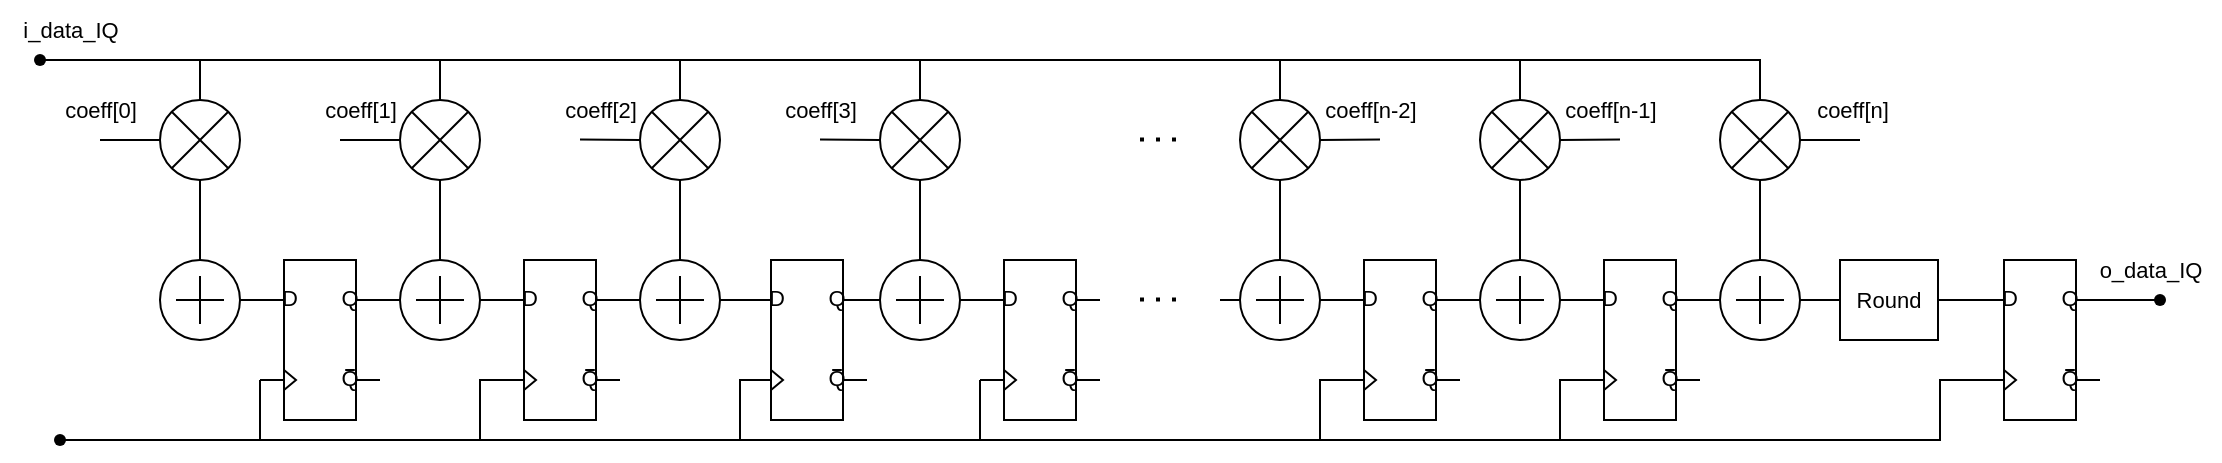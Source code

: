 <mxfile version="24.7.7">
  <diagram name="Page-1" id="74djWAOlZyXFPwXuCR93">
    <mxGraphModel dx="1430" dy="534" grid="1" gridSize="10" guides="1" tooltips="1" connect="1" arrows="1" fold="1" page="1" pageScale="1" pageWidth="827" pageHeight="1169" math="0" shadow="0">
      <root>
        <mxCell id="0" />
        <mxCell id="1" parent="0" />
        <mxCell id="VAGEMNph7jAOuAzXZeZs-1" value="" style="verticalLabelPosition=bottom;shadow=0;dashed=0;align=center;html=1;verticalAlign=top;shape=mxgraph.electrical.abstract.summation_point;" vertex="1" parent="1">
          <mxGeometry x="120" y="400" width="40" height="40" as="geometry" />
        </mxCell>
        <mxCell id="VAGEMNph7jAOuAzXZeZs-2" value="" style="verticalLabelPosition=bottom;shadow=0;dashed=0;align=center;html=1;verticalAlign=top;shape=mxgraph.electrical.abstract.multiplier;" vertex="1" parent="1">
          <mxGeometry x="120" y="320" width="40" height="40" as="geometry" />
        </mxCell>
        <mxCell id="VAGEMNph7jAOuAzXZeZs-3" value="" style="verticalLabelPosition=bottom;shadow=0;dashed=0;align=center;html=1;verticalAlign=top;shape=mxgraph.electrical.logic_gates.d_type_flip-flop;" vertex="1" parent="1">
          <mxGeometry x="170" y="400" width="60" height="80" as="geometry" />
        </mxCell>
        <mxCell id="VAGEMNph7jAOuAzXZeZs-13" value="" style="verticalLabelPosition=bottom;shadow=0;dashed=0;align=center;html=1;verticalAlign=top;shape=mxgraph.electrical.abstract.summation_point;" vertex="1" parent="1">
          <mxGeometry x="240" y="400" width="40" height="40" as="geometry" />
        </mxCell>
        <mxCell id="VAGEMNph7jAOuAzXZeZs-14" value="" style="verticalLabelPosition=bottom;shadow=0;dashed=0;align=center;html=1;verticalAlign=top;shape=mxgraph.electrical.abstract.multiplier;" vertex="1" parent="1">
          <mxGeometry x="240" y="320" width="40" height="40" as="geometry" />
        </mxCell>
        <mxCell id="VAGEMNph7jAOuAzXZeZs-15" value="" style="verticalLabelPosition=bottom;shadow=0;dashed=0;align=center;html=1;verticalAlign=top;shape=mxgraph.electrical.logic_gates.d_type_flip-flop;" vertex="1" parent="1">
          <mxGeometry x="290" y="400" width="60" height="80" as="geometry" />
        </mxCell>
        <mxCell id="VAGEMNph7jAOuAzXZeZs-16" value="" style="verticalLabelPosition=bottom;shadow=0;dashed=0;align=center;html=1;verticalAlign=top;shape=mxgraph.electrical.abstract.summation_point;" vertex="1" parent="1">
          <mxGeometry x="360" y="400" width="40" height="40" as="geometry" />
        </mxCell>
        <mxCell id="VAGEMNph7jAOuAzXZeZs-17" value="" style="verticalLabelPosition=bottom;shadow=0;dashed=0;align=center;html=1;verticalAlign=top;shape=mxgraph.electrical.abstract.multiplier;" vertex="1" parent="1">
          <mxGeometry x="360" y="320" width="40" height="40" as="geometry" />
        </mxCell>
        <mxCell id="VAGEMNph7jAOuAzXZeZs-18" value="" style="verticalLabelPosition=bottom;shadow=0;dashed=0;align=center;html=1;verticalAlign=top;shape=mxgraph.electrical.logic_gates.d_type_flip-flop;" vertex="1" parent="1">
          <mxGeometry x="413.5" y="400" width="60" height="80" as="geometry" />
        </mxCell>
        <mxCell id="VAGEMNph7jAOuAzXZeZs-19" value="" style="verticalLabelPosition=bottom;shadow=0;dashed=0;align=center;html=1;verticalAlign=top;shape=mxgraph.electrical.abstract.summation_point;" vertex="1" parent="1">
          <mxGeometry x="480" y="400" width="40" height="40" as="geometry" />
        </mxCell>
        <mxCell id="VAGEMNph7jAOuAzXZeZs-20" value="" style="verticalLabelPosition=bottom;shadow=0;dashed=0;align=center;html=1;verticalAlign=top;shape=mxgraph.electrical.abstract.multiplier;" vertex="1" parent="1">
          <mxGeometry x="480" y="320" width="40" height="40" as="geometry" />
        </mxCell>
        <mxCell id="VAGEMNph7jAOuAzXZeZs-21" value="" style="verticalLabelPosition=bottom;shadow=0;dashed=0;align=center;html=1;verticalAlign=top;shape=mxgraph.electrical.logic_gates.d_type_flip-flop;" vertex="1" parent="1">
          <mxGeometry x="530" y="400" width="60" height="80" as="geometry" />
        </mxCell>
        <mxCell id="VAGEMNph7jAOuAzXZeZs-28" value="" style="verticalLabelPosition=bottom;shadow=0;dashed=0;align=center;html=1;verticalAlign=top;shape=mxgraph.electrical.abstract.summation_point;" vertex="1" parent="1">
          <mxGeometry x="660" y="400" width="40" height="40" as="geometry" />
        </mxCell>
        <mxCell id="VAGEMNph7jAOuAzXZeZs-29" value="" style="verticalLabelPosition=bottom;shadow=0;dashed=0;align=center;html=1;verticalAlign=top;shape=mxgraph.electrical.abstract.multiplier;" vertex="1" parent="1">
          <mxGeometry x="660" y="320" width="40" height="40" as="geometry" />
        </mxCell>
        <mxCell id="VAGEMNph7jAOuAzXZeZs-30" value="" style="verticalLabelPosition=bottom;shadow=0;dashed=0;align=center;html=1;verticalAlign=top;shape=mxgraph.electrical.logic_gates.d_type_flip-flop;" vertex="1" parent="1">
          <mxGeometry x="710" y="400" width="60" height="80" as="geometry" />
        </mxCell>
        <mxCell id="VAGEMNph7jAOuAzXZeZs-31" value="" style="verticalLabelPosition=bottom;shadow=0;dashed=0;align=center;html=1;verticalAlign=top;shape=mxgraph.electrical.abstract.summation_point;" vertex="1" parent="1">
          <mxGeometry x="780" y="400" width="40" height="40" as="geometry" />
        </mxCell>
        <mxCell id="VAGEMNph7jAOuAzXZeZs-32" value="" style="verticalLabelPosition=bottom;shadow=0;dashed=0;align=center;html=1;verticalAlign=top;shape=mxgraph.electrical.abstract.multiplier;" vertex="1" parent="1">
          <mxGeometry x="780" y="320" width="40" height="40" as="geometry" />
        </mxCell>
        <mxCell id="VAGEMNph7jAOuAzXZeZs-33" value="" style="verticalLabelPosition=bottom;shadow=0;dashed=0;align=center;html=1;verticalAlign=top;shape=mxgraph.electrical.logic_gates.d_type_flip-flop;" vertex="1" parent="1">
          <mxGeometry x="830" y="400" width="60" height="80" as="geometry" />
        </mxCell>
        <mxCell id="VAGEMNph7jAOuAzXZeZs-58" value="" style="shape=waypoint;sketch=0;fillStyle=solid;size=6;pointerEvents=1;points=[];fillColor=none;resizable=0;rotatable=0;perimeter=centerPerimeter;snapToPoint=1;strokeColor=default;rounded=0;align=center;verticalAlign=middle;fontFamily=Helvetica;fontSize=11;fontColor=default;labelBackgroundColor=default;" vertex="1" parent="1">
          <mxGeometry x="50" y="290" width="20" height="20" as="geometry" />
        </mxCell>
        <mxCell id="VAGEMNph7jAOuAzXZeZs-61" style="edgeStyle=orthogonalEdgeStyle;rounded=0;orthogonalLoop=1;jettySize=auto;html=1;entryX=0.5;entryY=0;entryDx=0;entryDy=0;entryPerimeter=0;strokeColor=default;align=center;verticalAlign=middle;fontFamily=Helvetica;fontSize=11;fontColor=default;labelBackgroundColor=default;endArrow=none;endFill=0;" edge="1" parent="1" source="VAGEMNph7jAOuAzXZeZs-58" target="VAGEMNph7jAOuAzXZeZs-2">
          <mxGeometry relative="1" as="geometry" />
        </mxCell>
        <mxCell id="VAGEMNph7jAOuAzXZeZs-62" style="edgeStyle=orthogonalEdgeStyle;rounded=0;orthogonalLoop=1;jettySize=auto;html=1;entryX=0.5;entryY=0;entryDx=0;entryDy=0;entryPerimeter=0;strokeColor=default;align=center;verticalAlign=middle;fontFamily=Helvetica;fontSize=11;fontColor=default;labelBackgroundColor=default;endArrow=none;endFill=0;" edge="1" parent="1" source="VAGEMNph7jAOuAzXZeZs-58" target="VAGEMNph7jAOuAzXZeZs-14">
          <mxGeometry relative="1" as="geometry" />
        </mxCell>
        <mxCell id="VAGEMNph7jAOuAzXZeZs-63" style="edgeStyle=orthogonalEdgeStyle;rounded=0;orthogonalLoop=1;jettySize=auto;html=1;entryX=0.5;entryY=0;entryDx=0;entryDy=0;entryPerimeter=0;strokeColor=default;align=center;verticalAlign=middle;fontFamily=Helvetica;fontSize=11;fontColor=default;labelBackgroundColor=default;endArrow=none;endFill=0;" edge="1" parent="1" source="VAGEMNph7jAOuAzXZeZs-58" target="VAGEMNph7jAOuAzXZeZs-17">
          <mxGeometry relative="1" as="geometry" />
        </mxCell>
        <mxCell id="VAGEMNph7jAOuAzXZeZs-64" style="edgeStyle=orthogonalEdgeStyle;rounded=0;orthogonalLoop=1;jettySize=auto;html=1;entryX=0.5;entryY=0;entryDx=0;entryDy=0;entryPerimeter=0;strokeColor=default;align=center;verticalAlign=middle;fontFamily=Helvetica;fontSize=11;fontColor=default;labelBackgroundColor=default;endArrow=none;endFill=0;" edge="1" parent="1" source="VAGEMNph7jAOuAzXZeZs-58" target="VAGEMNph7jAOuAzXZeZs-20">
          <mxGeometry relative="1" as="geometry" />
        </mxCell>
        <mxCell id="VAGEMNph7jAOuAzXZeZs-73" value="" style="endArrow=none;dashed=1;html=1;dashPattern=1 3;strokeWidth=2;rounded=0;" edge="1" parent="1">
          <mxGeometry width="50" height="50" relative="1" as="geometry">
            <mxPoint x="610" y="339.76" as="sourcePoint" />
            <mxPoint x="630" y="339.76" as="targetPoint" />
          </mxGeometry>
        </mxCell>
        <mxCell id="VAGEMNph7jAOuAzXZeZs-74" value="" style="endArrow=none;dashed=1;html=1;dashPattern=1 3;strokeWidth=2;rounded=0;" edge="1" parent="1">
          <mxGeometry width="50" height="50" relative="1" as="geometry">
            <mxPoint x="610" y="419.76" as="sourcePoint" />
            <mxPoint x="630" y="419.76" as="targetPoint" />
          </mxGeometry>
        </mxCell>
        <mxCell id="VAGEMNph7jAOuAzXZeZs-77" style="edgeStyle=orthogonalEdgeStyle;rounded=0;orthogonalLoop=1;jettySize=auto;html=1;entryX=0.5;entryY=0;entryDx=0;entryDy=0;entryPerimeter=0;strokeColor=default;align=center;verticalAlign=middle;fontFamily=Helvetica;fontSize=11;fontColor=default;labelBackgroundColor=default;endArrow=none;endFill=0;" edge="1" parent="1" source="VAGEMNph7jAOuAzXZeZs-58" target="VAGEMNph7jAOuAzXZeZs-29">
          <mxGeometry relative="1" as="geometry" />
        </mxCell>
        <mxCell id="VAGEMNph7jAOuAzXZeZs-78" style="edgeStyle=orthogonalEdgeStyle;rounded=0;orthogonalLoop=1;jettySize=auto;html=1;entryX=0.5;entryY=0;entryDx=0;entryDy=0;entryPerimeter=0;strokeColor=default;endArrow=none;endFill=0;" edge="1" parent="1" source="VAGEMNph7jAOuAzXZeZs-58" target="VAGEMNph7jAOuAzXZeZs-32">
          <mxGeometry relative="1" as="geometry" />
        </mxCell>
        <mxCell id="VAGEMNph7jAOuAzXZeZs-80" style="edgeStyle=orthogonalEdgeStyle;rounded=0;orthogonalLoop=1;jettySize=auto;html=1;exitX=0.5;exitY=1;exitDx=0;exitDy=0;exitPerimeter=0;entryX=0.5;entryY=0;entryDx=0;entryDy=0;entryPerimeter=0;endArrow=none;endFill=0;" edge="1" parent="1" source="VAGEMNph7jAOuAzXZeZs-2" target="VAGEMNph7jAOuAzXZeZs-1">
          <mxGeometry relative="1" as="geometry" />
        </mxCell>
        <mxCell id="VAGEMNph7jAOuAzXZeZs-81" style="edgeStyle=orthogonalEdgeStyle;shape=connector;rounded=0;orthogonalLoop=1;jettySize=auto;html=1;exitX=1;exitY=0.5;exitDx=0;exitDy=0;exitPerimeter=0;entryX=0;entryY=0.25;entryDx=0;entryDy=0;entryPerimeter=0;strokeColor=default;align=center;verticalAlign=middle;fontFamily=Helvetica;fontSize=11;fontColor=default;labelBackgroundColor=default;endArrow=none;endFill=0;" edge="1" parent="1" source="VAGEMNph7jAOuAzXZeZs-1" target="VAGEMNph7jAOuAzXZeZs-3">
          <mxGeometry relative="1" as="geometry" />
        </mxCell>
        <mxCell id="VAGEMNph7jAOuAzXZeZs-82" style="edgeStyle=orthogonalEdgeStyle;shape=connector;rounded=0;orthogonalLoop=1;jettySize=auto;html=1;exitX=1;exitY=0.25;exitDx=0;exitDy=0;exitPerimeter=0;entryX=0;entryY=0.5;entryDx=0;entryDy=0;entryPerimeter=0;strokeColor=default;align=center;verticalAlign=middle;fontFamily=Helvetica;fontSize=11;fontColor=default;labelBackgroundColor=default;endArrow=none;endFill=0;" edge="1" parent="1" source="VAGEMNph7jAOuAzXZeZs-3" target="VAGEMNph7jAOuAzXZeZs-13">
          <mxGeometry relative="1" as="geometry" />
        </mxCell>
        <mxCell id="VAGEMNph7jAOuAzXZeZs-83" style="edgeStyle=orthogonalEdgeStyle;shape=connector;rounded=0;orthogonalLoop=1;jettySize=auto;html=1;exitX=1;exitY=0.5;exitDx=0;exitDy=0;exitPerimeter=0;entryX=0;entryY=0.25;entryDx=0;entryDy=0;entryPerimeter=0;strokeColor=default;align=center;verticalAlign=middle;fontFamily=Helvetica;fontSize=11;fontColor=default;labelBackgroundColor=default;endArrow=none;endFill=0;" edge="1" parent="1" source="VAGEMNph7jAOuAzXZeZs-13" target="VAGEMNph7jAOuAzXZeZs-15">
          <mxGeometry relative="1" as="geometry" />
        </mxCell>
        <mxCell id="VAGEMNph7jAOuAzXZeZs-84" style="edgeStyle=orthogonalEdgeStyle;shape=connector;rounded=0;orthogonalLoop=1;jettySize=auto;html=1;exitX=1;exitY=0.25;exitDx=0;exitDy=0;exitPerimeter=0;entryX=0;entryY=0.5;entryDx=0;entryDy=0;entryPerimeter=0;strokeColor=default;align=center;verticalAlign=middle;fontFamily=Helvetica;fontSize=11;fontColor=default;labelBackgroundColor=default;endArrow=none;endFill=0;" edge="1" parent="1" source="VAGEMNph7jAOuAzXZeZs-15" target="VAGEMNph7jAOuAzXZeZs-16">
          <mxGeometry relative="1" as="geometry" />
        </mxCell>
        <mxCell id="VAGEMNph7jAOuAzXZeZs-85" style="edgeStyle=orthogonalEdgeStyle;shape=connector;rounded=0;orthogonalLoop=1;jettySize=auto;html=1;exitX=1;exitY=0.5;exitDx=0;exitDy=0;exitPerimeter=0;entryX=0.102;entryY=0.246;entryDx=0;entryDy=0;entryPerimeter=0;strokeColor=default;align=center;verticalAlign=middle;fontFamily=Helvetica;fontSize=11;fontColor=default;labelBackgroundColor=default;endArrow=none;endFill=0;" edge="1" parent="1" source="VAGEMNph7jAOuAzXZeZs-16" target="VAGEMNph7jAOuAzXZeZs-18">
          <mxGeometry relative="1" as="geometry" />
        </mxCell>
        <mxCell id="VAGEMNph7jAOuAzXZeZs-86" style="edgeStyle=orthogonalEdgeStyle;shape=connector;rounded=0;orthogonalLoop=1;jettySize=auto;html=1;exitX=1;exitY=0.25;exitDx=0;exitDy=0;exitPerimeter=0;entryX=0;entryY=0.5;entryDx=0;entryDy=0;entryPerimeter=0;strokeColor=default;align=center;verticalAlign=middle;fontFamily=Helvetica;fontSize=11;fontColor=default;labelBackgroundColor=default;endArrow=none;endFill=0;" edge="1" parent="1" source="VAGEMNph7jAOuAzXZeZs-18" target="VAGEMNph7jAOuAzXZeZs-19">
          <mxGeometry relative="1" as="geometry" />
        </mxCell>
        <mxCell id="VAGEMNph7jAOuAzXZeZs-87" style="edgeStyle=orthogonalEdgeStyle;shape=connector;rounded=0;orthogonalLoop=1;jettySize=auto;html=1;exitX=1;exitY=0.5;exitDx=0;exitDy=0;exitPerimeter=0;entryX=0;entryY=0.25;entryDx=0;entryDy=0;entryPerimeter=0;strokeColor=default;align=center;verticalAlign=middle;fontFamily=Helvetica;fontSize=11;fontColor=default;labelBackgroundColor=default;endArrow=none;endFill=0;" edge="1" parent="1" source="VAGEMNph7jAOuAzXZeZs-19" target="VAGEMNph7jAOuAzXZeZs-21">
          <mxGeometry relative="1" as="geometry" />
        </mxCell>
        <mxCell id="VAGEMNph7jAOuAzXZeZs-91" style="edgeStyle=orthogonalEdgeStyle;shape=connector;rounded=0;orthogonalLoop=1;jettySize=auto;html=1;exitX=1;exitY=0.25;exitDx=0;exitDy=0;exitPerimeter=0;entryX=0;entryY=0.5;entryDx=0;entryDy=0;entryPerimeter=0;strokeColor=default;align=center;verticalAlign=middle;fontFamily=Helvetica;fontSize=11;fontColor=default;labelBackgroundColor=default;endArrow=none;endFill=0;" edge="1" parent="1" target="VAGEMNph7jAOuAzXZeZs-28">
          <mxGeometry relative="1" as="geometry">
            <mxPoint x="650" y="420" as="sourcePoint" />
          </mxGeometry>
        </mxCell>
        <mxCell id="VAGEMNph7jAOuAzXZeZs-92" style="edgeStyle=orthogonalEdgeStyle;shape=connector;rounded=0;orthogonalLoop=1;jettySize=auto;html=1;exitX=1;exitY=0.5;exitDx=0;exitDy=0;exitPerimeter=0;entryX=0;entryY=0.25;entryDx=0;entryDy=0;entryPerimeter=0;strokeColor=default;align=center;verticalAlign=middle;fontFamily=Helvetica;fontSize=11;fontColor=default;labelBackgroundColor=default;endArrow=none;endFill=0;" edge="1" parent="1" source="VAGEMNph7jAOuAzXZeZs-28" target="VAGEMNph7jAOuAzXZeZs-30">
          <mxGeometry relative="1" as="geometry" />
        </mxCell>
        <mxCell id="VAGEMNph7jAOuAzXZeZs-93" style="edgeStyle=orthogonalEdgeStyle;shape=connector;rounded=0;orthogonalLoop=1;jettySize=auto;html=1;exitX=1;exitY=0.25;exitDx=0;exitDy=0;exitPerimeter=0;entryX=0;entryY=0.5;entryDx=0;entryDy=0;entryPerimeter=0;strokeColor=default;align=center;verticalAlign=middle;fontFamily=Helvetica;fontSize=11;fontColor=default;labelBackgroundColor=default;endArrow=none;endFill=0;" edge="1" parent="1" source="VAGEMNph7jAOuAzXZeZs-30" target="VAGEMNph7jAOuAzXZeZs-31">
          <mxGeometry relative="1" as="geometry" />
        </mxCell>
        <mxCell id="VAGEMNph7jAOuAzXZeZs-94" style="edgeStyle=orthogonalEdgeStyle;shape=connector;rounded=0;orthogonalLoop=1;jettySize=auto;html=1;exitX=1;exitY=0.5;exitDx=0;exitDy=0;exitPerimeter=0;entryX=0;entryY=0.25;entryDx=0;entryDy=0;entryPerimeter=0;strokeColor=default;align=center;verticalAlign=middle;fontFamily=Helvetica;fontSize=11;fontColor=default;labelBackgroundColor=default;endArrow=none;endFill=0;" edge="1" parent="1" source="VAGEMNph7jAOuAzXZeZs-31" target="VAGEMNph7jAOuAzXZeZs-33">
          <mxGeometry relative="1" as="geometry" />
        </mxCell>
        <mxCell id="VAGEMNph7jAOuAzXZeZs-95" style="edgeStyle=orthogonalEdgeStyle;shape=connector;rounded=0;orthogonalLoop=1;jettySize=auto;html=1;exitX=0.5;exitY=1;exitDx=0;exitDy=0;exitPerimeter=0;entryX=0.5;entryY=0;entryDx=0;entryDy=0;entryPerimeter=0;strokeColor=default;align=center;verticalAlign=middle;fontFamily=Helvetica;fontSize=11;fontColor=default;labelBackgroundColor=default;endArrow=none;endFill=0;" edge="1" parent="1" source="VAGEMNph7jAOuAzXZeZs-14" target="VAGEMNph7jAOuAzXZeZs-13">
          <mxGeometry relative="1" as="geometry" />
        </mxCell>
        <mxCell id="VAGEMNph7jAOuAzXZeZs-96" style="edgeStyle=orthogonalEdgeStyle;shape=connector;rounded=0;orthogonalLoop=1;jettySize=auto;html=1;exitX=0.5;exitY=1;exitDx=0;exitDy=0;exitPerimeter=0;entryX=0.5;entryY=0;entryDx=0;entryDy=0;entryPerimeter=0;strokeColor=default;align=center;verticalAlign=middle;fontFamily=Helvetica;fontSize=11;fontColor=default;labelBackgroundColor=default;endArrow=none;endFill=0;" edge="1" parent="1" source="VAGEMNph7jAOuAzXZeZs-17" target="VAGEMNph7jAOuAzXZeZs-16">
          <mxGeometry relative="1" as="geometry" />
        </mxCell>
        <mxCell id="VAGEMNph7jAOuAzXZeZs-97" style="edgeStyle=orthogonalEdgeStyle;shape=connector;rounded=0;orthogonalLoop=1;jettySize=auto;html=1;entryX=0.5;entryY=0;entryDx=0;entryDy=0;entryPerimeter=0;strokeColor=default;align=center;verticalAlign=middle;fontFamily=Helvetica;fontSize=11;fontColor=default;labelBackgroundColor=default;endArrow=none;endFill=0;" edge="1" parent="1" source="VAGEMNph7jAOuAzXZeZs-20" target="VAGEMNph7jAOuAzXZeZs-19">
          <mxGeometry relative="1" as="geometry" />
        </mxCell>
        <mxCell id="VAGEMNph7jAOuAzXZeZs-100" style="edgeStyle=orthogonalEdgeStyle;shape=connector;rounded=0;orthogonalLoop=1;jettySize=auto;html=1;exitX=0.5;exitY=1;exitDx=0;exitDy=0;exitPerimeter=0;entryX=0.5;entryY=0;entryDx=0;entryDy=0;entryPerimeter=0;strokeColor=default;align=center;verticalAlign=middle;fontFamily=Helvetica;fontSize=11;fontColor=default;labelBackgroundColor=default;endArrow=none;endFill=0;" edge="1" parent="1" source="VAGEMNph7jAOuAzXZeZs-29" target="VAGEMNph7jAOuAzXZeZs-28">
          <mxGeometry relative="1" as="geometry" />
        </mxCell>
        <mxCell id="VAGEMNph7jAOuAzXZeZs-101" style="edgeStyle=orthogonalEdgeStyle;shape=connector;rounded=0;orthogonalLoop=1;jettySize=auto;html=1;exitX=0.5;exitY=1;exitDx=0;exitDy=0;exitPerimeter=0;entryX=0.5;entryY=0;entryDx=0;entryDy=0;entryPerimeter=0;strokeColor=default;align=center;verticalAlign=middle;fontFamily=Helvetica;fontSize=11;fontColor=default;labelBackgroundColor=default;endArrow=none;endFill=0;" edge="1" parent="1" source="VAGEMNph7jAOuAzXZeZs-32" target="VAGEMNph7jAOuAzXZeZs-31">
          <mxGeometry relative="1" as="geometry" />
        </mxCell>
        <mxCell id="VAGEMNph7jAOuAzXZeZs-102" value="" style="shape=waypoint;sketch=0;fillStyle=solid;size=6;pointerEvents=1;points=[];fillColor=none;resizable=0;rotatable=0;perimeter=centerPerimeter;snapToPoint=1;strokeColor=default;rounded=0;align=center;verticalAlign=middle;fontFamily=Helvetica;fontSize=11;fontColor=default;labelBackgroundColor=default;" vertex="1" parent="1">
          <mxGeometry x="60" y="480" width="20" height="20" as="geometry" />
        </mxCell>
        <mxCell id="VAGEMNph7jAOuAzXZeZs-103" style="edgeStyle=orthogonalEdgeStyle;shape=connector;rounded=0;orthogonalLoop=1;jettySize=auto;html=1;entryX=0;entryY=0.75;entryDx=0;entryDy=0;entryPerimeter=0;strokeColor=default;align=center;verticalAlign=middle;fontFamily=Helvetica;fontSize=11;fontColor=default;labelBackgroundColor=default;endArrow=none;endFill=0;" edge="1" parent="1" source="VAGEMNph7jAOuAzXZeZs-102" target="VAGEMNph7jAOuAzXZeZs-3">
          <mxGeometry relative="1" as="geometry">
            <Array as="points">
              <mxPoint x="170" y="490" />
            </Array>
          </mxGeometry>
        </mxCell>
        <mxCell id="VAGEMNph7jAOuAzXZeZs-104" style="edgeStyle=orthogonalEdgeStyle;shape=connector;rounded=0;orthogonalLoop=1;jettySize=auto;html=1;entryX=0;entryY=0.75;entryDx=0;entryDy=0;entryPerimeter=0;strokeColor=default;align=center;verticalAlign=middle;fontFamily=Helvetica;fontSize=11;fontColor=default;labelBackgroundColor=default;endArrow=none;endFill=0;" edge="1" parent="1" source="VAGEMNph7jAOuAzXZeZs-102" target="VAGEMNph7jAOuAzXZeZs-15">
          <mxGeometry relative="1" as="geometry">
            <Array as="points">
              <mxPoint x="280" y="490" />
              <mxPoint x="280" y="460" />
            </Array>
          </mxGeometry>
        </mxCell>
        <mxCell id="VAGEMNph7jAOuAzXZeZs-105" style="edgeStyle=orthogonalEdgeStyle;shape=connector;rounded=0;orthogonalLoop=1;jettySize=auto;html=1;entryX=0;entryY=0.75;entryDx=0;entryDy=0;entryPerimeter=0;strokeColor=default;align=center;verticalAlign=middle;fontFamily=Helvetica;fontSize=11;fontColor=default;labelBackgroundColor=default;endArrow=none;endFill=0;" edge="1" parent="1" source="VAGEMNph7jAOuAzXZeZs-102" target="VAGEMNph7jAOuAzXZeZs-18">
          <mxGeometry relative="1" as="geometry">
            <Array as="points">
              <mxPoint x="410" y="490" />
            </Array>
          </mxGeometry>
        </mxCell>
        <mxCell id="VAGEMNph7jAOuAzXZeZs-106" style="edgeStyle=orthogonalEdgeStyle;shape=connector;rounded=0;orthogonalLoop=1;jettySize=auto;html=1;entryX=0;entryY=0.75;entryDx=0;entryDy=0;entryPerimeter=0;strokeColor=default;align=center;verticalAlign=middle;fontFamily=Helvetica;fontSize=11;fontColor=default;labelBackgroundColor=default;endArrow=none;endFill=0;" edge="1" parent="1" source="VAGEMNph7jAOuAzXZeZs-102" target="VAGEMNph7jAOuAzXZeZs-21">
          <mxGeometry relative="1" as="geometry">
            <Array as="points">
              <mxPoint x="530" y="490" />
            </Array>
          </mxGeometry>
        </mxCell>
        <mxCell id="VAGEMNph7jAOuAzXZeZs-109" style="edgeStyle=orthogonalEdgeStyle;shape=connector;rounded=0;orthogonalLoop=1;jettySize=auto;html=1;entryX=0;entryY=0.75;entryDx=0;entryDy=0;entryPerimeter=0;strokeColor=default;align=center;verticalAlign=middle;fontFamily=Helvetica;fontSize=11;fontColor=default;labelBackgroundColor=default;endArrow=none;endFill=0;" edge="1" parent="1" source="VAGEMNph7jAOuAzXZeZs-102" target="VAGEMNph7jAOuAzXZeZs-30">
          <mxGeometry relative="1" as="geometry">
            <Array as="points">
              <mxPoint x="700" y="490" />
              <mxPoint x="700" y="460" />
            </Array>
          </mxGeometry>
        </mxCell>
        <mxCell id="VAGEMNph7jAOuAzXZeZs-110" style="edgeStyle=orthogonalEdgeStyle;shape=connector;rounded=0;orthogonalLoop=1;jettySize=auto;html=1;entryX=0;entryY=0.75;entryDx=0;entryDy=0;entryPerimeter=0;strokeColor=default;align=center;verticalAlign=middle;fontFamily=Helvetica;fontSize=11;fontColor=default;labelBackgroundColor=default;endArrow=none;endFill=0;" edge="1" parent="1" source="VAGEMNph7jAOuAzXZeZs-102" target="VAGEMNph7jAOuAzXZeZs-33">
          <mxGeometry relative="1" as="geometry">
            <Array as="points">
              <mxPoint x="820" y="490" />
              <mxPoint x="820" y="460" />
            </Array>
          </mxGeometry>
        </mxCell>
        <mxCell id="VAGEMNph7jAOuAzXZeZs-115" style="edgeStyle=orthogonalEdgeStyle;shape=connector;rounded=0;orthogonalLoop=1;jettySize=auto;html=1;exitX=1;exitY=0.5;exitDx=0;exitDy=0;exitPerimeter=0;entryX=0;entryY=0.5;entryDx=0;entryDy=0;strokeColor=default;align=center;verticalAlign=middle;fontFamily=Helvetica;fontSize=11;fontColor=default;labelBackgroundColor=default;endArrow=none;endFill=0;" edge="1" parent="1" source="VAGEMNph7jAOuAzXZeZs-111" target="VAGEMNph7jAOuAzXZeZs-114">
          <mxGeometry relative="1" as="geometry" />
        </mxCell>
        <mxCell id="VAGEMNph7jAOuAzXZeZs-111" value="" style="verticalLabelPosition=bottom;shadow=0;dashed=0;align=center;html=1;verticalAlign=top;shape=mxgraph.electrical.abstract.summation_point;" vertex="1" parent="1">
          <mxGeometry x="900" y="400" width="40" height="40" as="geometry" />
        </mxCell>
        <mxCell id="VAGEMNph7jAOuAzXZeZs-112" value="" style="verticalLabelPosition=bottom;shadow=0;dashed=0;align=center;html=1;verticalAlign=top;shape=mxgraph.electrical.abstract.multiplier;" vertex="1" parent="1">
          <mxGeometry x="900" y="320" width="40" height="40" as="geometry" />
        </mxCell>
        <mxCell id="VAGEMNph7jAOuAzXZeZs-113" style="edgeStyle=orthogonalEdgeStyle;shape=connector;rounded=0;orthogonalLoop=1;jettySize=auto;html=1;exitX=1;exitY=0.25;exitDx=0;exitDy=0;exitPerimeter=0;entryX=0;entryY=0.5;entryDx=0;entryDy=0;entryPerimeter=0;strokeColor=default;align=center;verticalAlign=middle;fontFamily=Helvetica;fontSize=11;fontColor=default;labelBackgroundColor=default;endArrow=none;endFill=0;" edge="1" parent="1" source="VAGEMNph7jAOuAzXZeZs-33" target="VAGEMNph7jAOuAzXZeZs-111">
          <mxGeometry relative="1" as="geometry" />
        </mxCell>
        <mxCell id="VAGEMNph7jAOuAzXZeZs-114" value="Round" style="rounded=0;whiteSpace=wrap;html=1;fontFamily=Helvetica;fontSize=11;fontColor=default;labelBackgroundColor=default;" vertex="1" parent="1">
          <mxGeometry x="960" y="400" width="49" height="40" as="geometry" />
        </mxCell>
        <mxCell id="VAGEMNph7jAOuAzXZeZs-116" style="edgeStyle=orthogonalEdgeStyle;shape=connector;rounded=0;orthogonalLoop=1;jettySize=auto;html=1;exitX=0.5;exitY=1;exitDx=0;exitDy=0;exitPerimeter=0;entryX=0.5;entryY=0;entryDx=0;entryDy=0;entryPerimeter=0;strokeColor=default;align=center;verticalAlign=middle;fontFamily=Helvetica;fontSize=11;fontColor=default;labelBackgroundColor=default;endArrow=none;endFill=0;" edge="1" parent="1" source="VAGEMNph7jAOuAzXZeZs-112" target="VAGEMNph7jAOuAzXZeZs-111">
          <mxGeometry relative="1" as="geometry" />
        </mxCell>
        <mxCell id="VAGEMNph7jAOuAzXZeZs-117" value="" style="verticalLabelPosition=bottom;shadow=0;dashed=0;align=center;html=1;verticalAlign=top;shape=mxgraph.electrical.logic_gates.d_type_flip-flop;" vertex="1" parent="1">
          <mxGeometry x="1030" y="400" width="60" height="80" as="geometry" />
        </mxCell>
        <mxCell id="VAGEMNph7jAOuAzXZeZs-118" style="edgeStyle=orthogonalEdgeStyle;shape=connector;rounded=0;orthogonalLoop=1;jettySize=auto;html=1;exitX=1;exitY=0.5;exitDx=0;exitDy=0;entryX=0;entryY=0.25;entryDx=0;entryDy=0;entryPerimeter=0;strokeColor=default;align=center;verticalAlign=middle;fontFamily=Helvetica;fontSize=11;fontColor=default;labelBackgroundColor=default;endArrow=none;endFill=0;" edge="1" parent="1" source="VAGEMNph7jAOuAzXZeZs-114" target="VAGEMNph7jAOuAzXZeZs-117">
          <mxGeometry relative="1" as="geometry" />
        </mxCell>
        <mxCell id="VAGEMNph7jAOuAzXZeZs-119" style="edgeStyle=orthogonalEdgeStyle;shape=connector;rounded=0;orthogonalLoop=1;jettySize=auto;html=1;entryX=0.5;entryY=0;entryDx=0;entryDy=0;entryPerimeter=0;strokeColor=default;align=center;verticalAlign=middle;fontFamily=Helvetica;fontSize=11;fontColor=default;labelBackgroundColor=default;endArrow=none;endFill=0;" edge="1" parent="1" source="VAGEMNph7jAOuAzXZeZs-58" target="VAGEMNph7jAOuAzXZeZs-112">
          <mxGeometry relative="1" as="geometry" />
        </mxCell>
        <mxCell id="VAGEMNph7jAOuAzXZeZs-120" style="edgeStyle=orthogonalEdgeStyle;shape=connector;rounded=0;orthogonalLoop=1;jettySize=auto;html=1;entryX=0;entryY=0.75;entryDx=0;entryDy=0;entryPerimeter=0;strokeColor=default;align=center;verticalAlign=middle;fontFamily=Helvetica;fontSize=11;fontColor=default;labelBackgroundColor=default;endArrow=none;endFill=0;" edge="1" parent="1" source="VAGEMNph7jAOuAzXZeZs-102" target="VAGEMNph7jAOuAzXZeZs-117">
          <mxGeometry relative="1" as="geometry">
            <Array as="points">
              <mxPoint x="1010" y="490" />
              <mxPoint x="1010" y="460" />
            </Array>
          </mxGeometry>
        </mxCell>
        <mxCell id="VAGEMNph7jAOuAzXZeZs-121" value="i_data_IQ" style="text;html=1;align=center;verticalAlign=middle;resizable=0;points=[];autosize=1;strokeColor=none;fillColor=none;fontFamily=Helvetica;fontSize=11;fontColor=default;labelBackgroundColor=default;" vertex="1" parent="1">
          <mxGeometry x="40" y="270" width="70" height="30" as="geometry" />
        </mxCell>
        <mxCell id="VAGEMNph7jAOuAzXZeZs-123" value="" style="endArrow=none;html=1;rounded=0;strokeColor=default;align=center;verticalAlign=middle;fontFamily=Helvetica;fontSize=11;fontColor=default;labelBackgroundColor=default;entryX=0;entryY=0.5;entryDx=0;entryDy=0;entryPerimeter=0;" edge="1" parent="1" target="VAGEMNph7jAOuAzXZeZs-2">
          <mxGeometry width="50" height="50" relative="1" as="geometry">
            <mxPoint x="90" y="340" as="sourcePoint" />
            <mxPoint x="640" y="520" as="targetPoint" />
          </mxGeometry>
        </mxCell>
        <mxCell id="VAGEMNph7jAOuAzXZeZs-124" value="coeff[0]" style="text;html=1;align=center;verticalAlign=middle;resizable=0;points=[];autosize=1;strokeColor=none;fillColor=none;fontFamily=Helvetica;fontSize=11;fontColor=default;labelBackgroundColor=default;" vertex="1" parent="1">
          <mxGeometry x="60" y="310" width="60" height="30" as="geometry" />
        </mxCell>
        <mxCell id="VAGEMNph7jAOuAzXZeZs-125" value="" style="endArrow=none;html=1;rounded=0;strokeColor=default;align=center;verticalAlign=middle;fontFamily=Helvetica;fontSize=11;fontColor=default;labelBackgroundColor=default;entryX=0;entryY=0.5;entryDx=0;entryDy=0;entryPerimeter=0;" edge="1" parent="1" target="VAGEMNph7jAOuAzXZeZs-14">
          <mxGeometry width="50" height="50" relative="1" as="geometry">
            <mxPoint x="210" y="340" as="sourcePoint" />
            <mxPoint x="230" y="338" as="targetPoint" />
          </mxGeometry>
        </mxCell>
        <mxCell id="VAGEMNph7jAOuAzXZeZs-126" value="" style="endArrow=none;html=1;rounded=0;strokeColor=default;align=center;verticalAlign=middle;fontFamily=Helvetica;fontSize=11;fontColor=default;labelBackgroundColor=default;entryX=0;entryY=0.5;entryDx=0;entryDy=0;entryPerimeter=0;" edge="1" parent="1" target="VAGEMNph7jAOuAzXZeZs-17">
          <mxGeometry width="50" height="50" relative="1" as="geometry">
            <mxPoint x="330" y="339.8" as="sourcePoint" />
            <mxPoint x="360" y="339.8" as="targetPoint" />
          </mxGeometry>
        </mxCell>
        <mxCell id="VAGEMNph7jAOuAzXZeZs-127" value="" style="endArrow=none;html=1;rounded=0;strokeColor=default;align=center;verticalAlign=middle;fontFamily=Helvetica;fontSize=11;fontColor=default;labelBackgroundColor=default;entryX=0;entryY=0.5;entryDx=0;entryDy=0;entryPerimeter=0;" edge="1" parent="1" target="VAGEMNph7jAOuAzXZeZs-20">
          <mxGeometry width="50" height="50" relative="1" as="geometry">
            <mxPoint x="450" y="339.8" as="sourcePoint" />
            <mxPoint x="480" y="339.8" as="targetPoint" />
          </mxGeometry>
        </mxCell>
        <mxCell id="VAGEMNph7jAOuAzXZeZs-130" value="" style="endArrow=none;html=1;rounded=0;strokeColor=default;align=center;verticalAlign=middle;fontFamily=Helvetica;fontSize=11;fontColor=default;labelBackgroundColor=default;exitX=1;exitY=0.5;exitDx=0;exitDy=0;exitPerimeter=0;" edge="1" parent="1" source="VAGEMNph7jAOuAzXZeZs-29">
          <mxGeometry width="50" height="50" relative="1" as="geometry">
            <mxPoint x="700" y="340" as="sourcePoint" />
            <mxPoint x="730" y="339.8" as="targetPoint" />
          </mxGeometry>
        </mxCell>
        <mxCell id="VAGEMNph7jAOuAzXZeZs-131" value="" style="endArrow=none;html=1;rounded=0;strokeColor=default;align=center;verticalAlign=middle;fontFamily=Helvetica;fontSize=11;fontColor=default;labelBackgroundColor=default;exitX=1;exitY=0.5;exitDx=0;exitDy=0;exitPerimeter=0;" edge="1" parent="1" source="VAGEMNph7jAOuAzXZeZs-32">
          <mxGeometry width="50" height="50" relative="1" as="geometry">
            <mxPoint x="820" y="340" as="sourcePoint" />
            <mxPoint x="850" y="339.8" as="targetPoint" />
          </mxGeometry>
        </mxCell>
        <mxCell id="VAGEMNph7jAOuAzXZeZs-132" value="" style="endArrow=none;html=1;rounded=0;strokeColor=default;align=center;verticalAlign=middle;fontFamily=Helvetica;fontSize=11;fontColor=default;labelBackgroundColor=default;exitX=1;exitY=0.5;exitDx=0;exitDy=0;exitPerimeter=0;" edge="1" parent="1" source="VAGEMNph7jAOuAzXZeZs-112">
          <mxGeometry width="50" height="50" relative="1" as="geometry">
            <mxPoint x="940" y="338.2" as="sourcePoint" />
            <mxPoint x="970" y="340" as="targetPoint" />
          </mxGeometry>
        </mxCell>
        <mxCell id="VAGEMNph7jAOuAzXZeZs-134" value="&lt;span style=&quot;background-color: transparent;&quot;&gt;coeff[2]&lt;/span&gt;" style="text;html=1;align=center;verticalAlign=middle;resizable=0;points=[];autosize=1;strokeColor=none;fillColor=none;fontFamily=Helvetica;fontSize=11;fontColor=default;labelBackgroundColor=default;fillStyle=auto;" vertex="1" parent="1">
          <mxGeometry x="310" y="310" width="60" height="30" as="geometry" />
        </mxCell>
        <mxCell id="VAGEMNph7jAOuAzXZeZs-135" value="coeff[3]" style="text;html=1;align=center;verticalAlign=middle;resizable=0;points=[];autosize=1;strokeColor=none;fillColor=none;fontFamily=Helvetica;fontSize=11;fontColor=default;labelBackgroundColor=default;" vertex="1" parent="1">
          <mxGeometry x="420" y="310" width="60" height="30" as="geometry" />
        </mxCell>
        <mxCell id="VAGEMNph7jAOuAzXZeZs-138" value="coeff[n-2]" style="text;html=1;align=center;verticalAlign=middle;resizable=0;points=[];autosize=1;strokeColor=none;fillColor=none;fontFamily=Helvetica;fontSize=11;fontColor=default;labelBackgroundColor=default;" vertex="1" parent="1">
          <mxGeometry x="690" y="310" width="70" height="30" as="geometry" />
        </mxCell>
        <mxCell id="VAGEMNph7jAOuAzXZeZs-139" value="coeff[n-1]" style="text;html=1;align=center;verticalAlign=middle;resizable=0;points=[];autosize=1;strokeColor=none;fillColor=none;fontFamily=Helvetica;fontSize=11;fontColor=default;labelBackgroundColor=default;" vertex="1" parent="1">
          <mxGeometry x="810" y="310" width="70" height="30" as="geometry" />
        </mxCell>
        <mxCell id="VAGEMNph7jAOuAzXZeZs-140" value="coeff[n]" style="text;html=1;align=center;verticalAlign=middle;resizable=0;points=[];autosize=1;strokeColor=none;fillColor=none;fontFamily=Helvetica;fontSize=11;fontColor=default;labelBackgroundColor=default;" vertex="1" parent="1">
          <mxGeometry x="936" y="310" width="60" height="30" as="geometry" />
        </mxCell>
        <mxCell id="VAGEMNph7jAOuAzXZeZs-142" value="" style="shape=waypoint;sketch=0;fillStyle=solid;size=6;pointerEvents=1;points=[];fillColor=none;resizable=0;rotatable=0;perimeter=centerPerimeter;snapToPoint=1;strokeColor=default;rounded=0;align=center;verticalAlign=middle;fontFamily=Helvetica;fontSize=11;fontColor=default;labelBackgroundColor=default;" vertex="1" parent="1">
          <mxGeometry x="1110" y="410" width="20" height="20" as="geometry" />
        </mxCell>
        <mxCell id="VAGEMNph7jAOuAzXZeZs-143" style="edgeStyle=orthogonalEdgeStyle;shape=connector;rounded=0;orthogonalLoop=1;jettySize=auto;html=1;entryX=1;entryY=0.25;entryDx=0;entryDy=0;entryPerimeter=0;strokeColor=default;align=center;verticalAlign=middle;fontFamily=Helvetica;fontSize=11;fontColor=default;labelBackgroundColor=default;endArrow=none;endFill=0;" edge="1" parent="1" source="VAGEMNph7jAOuAzXZeZs-142" target="VAGEMNph7jAOuAzXZeZs-117">
          <mxGeometry relative="1" as="geometry" />
        </mxCell>
        <mxCell id="VAGEMNph7jAOuAzXZeZs-144" value="o_data_IQ" style="text;html=1;align=center;verticalAlign=middle;resizable=0;points=[];autosize=1;strokeColor=none;fillColor=none;fontFamily=Helvetica;fontSize=11;fontColor=default;labelBackgroundColor=default;" vertex="1" parent="1">
          <mxGeometry x="1080" y="390" width="70" height="30" as="geometry" />
        </mxCell>
        <mxCell id="VAGEMNph7jAOuAzXZeZs-133" value="&lt;span style=&quot;background-color: transparent;&quot;&gt;coeff[1]&lt;/span&gt;" style="text;html=1;align=center;verticalAlign=middle;resizable=0;points=[];autosize=1;strokeColor=none;fillColor=none;fontFamily=Helvetica;fontSize=11;fontColor=default;labelBackgroundColor=default;" vertex="1" parent="1">
          <mxGeometry x="190" y="310" width="60" height="30" as="geometry" />
        </mxCell>
      </root>
    </mxGraphModel>
  </diagram>
</mxfile>
